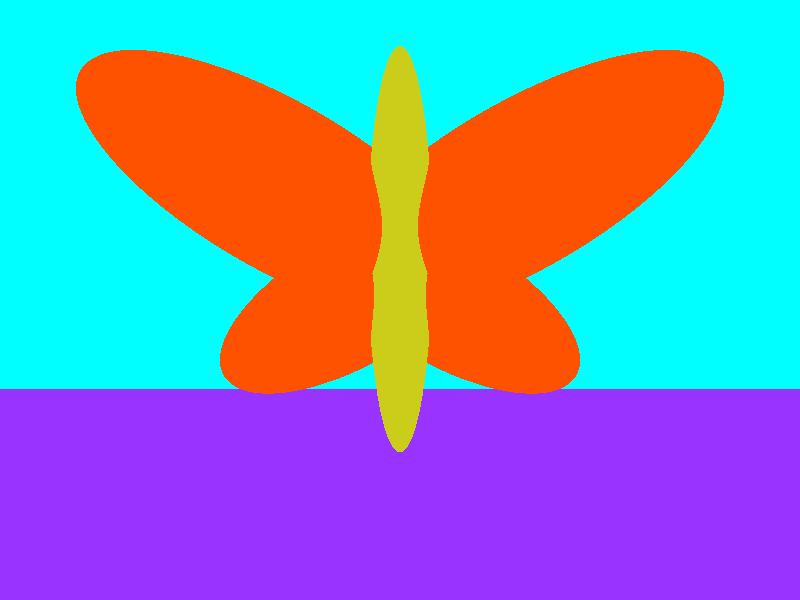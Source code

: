 // cpe 473 happy valentined day! Transforms are needed
camera { location  <0, 0, 12>
up        <0,  1,  0> 
right     <1.33333, 0,  0> 
look_at   <0, 0, 0>
}

light_source {<-100, 100, 80> color rgb <1.0, 1.0, 1.0>}

sphere { <0, 0, 0>, 2
pigment { color rgb <1.0, 0.321, 0.0>}
finish {ambient 0.2 diffuse 0.4 specular 0.5 roughness 0.05}
scale <1.1, 3, 1.1>
rotate <0, 0, 60>
translate <-3.2, 3 ,-4>
}

sphere { <0, 0, 0>, 2
pigment { color rgb <1.0, 0.321, 0.0>}
finish {ambient 0.2 diffuse 0.4 specular 0.5 roughness 0.05}
scale <1.1, 3, 1.1>
rotate <0, 0, -60>
translate <3.2, 3 ,-4>
}

sphere { <0, 0, 0>, 2
pigment { color rgb <1.0, 0.321, 0.0>}
finish {ambient 0.2 diffuse 0.4 specular 0.5 roughness 0.05}
scale <0.85, 2, 0.85>
rotate <0, 0,120>
translate <-1.2, 0 ,-4>
}

sphere { <0, 0, 0>, 2
pigment { color rgb <1.0, 0.321, 0.0>}
finish {ambient 0.2 diffuse 0.4 specular 0.5 roughness 0.05}
scale <0.85, 2, 0.85>
rotate <0, 0, -120>
translate <1.2, 0 ,-4>
}

sphere { <0, 0, 0>, 2
pigment { color rgb <0.8, 0.8, 0.1>}
finish {ambient 0.2 diffuse 0.4 specular 0.5 roughness 0.05}
scale <0.4, 2.5, 0.4>
translate <0, 1.25 ,-2.8>
}

plane {<0, 1, 0>, -4.0
pigment {color rgb <0.6, 0.2, 1.0>}
finish {ambient 0.3 diffuse 0.8 specular 0.8 roughness 0.001 reflection 0.5}
}

plane {<0, 0, 1>, -15
pigment {color rgb <0.0, 1.0, 1.0>}
finish {ambient 0.3 diffuse 0.8 specular 0.8 roughness 0.001 reflection 0.0}
}
